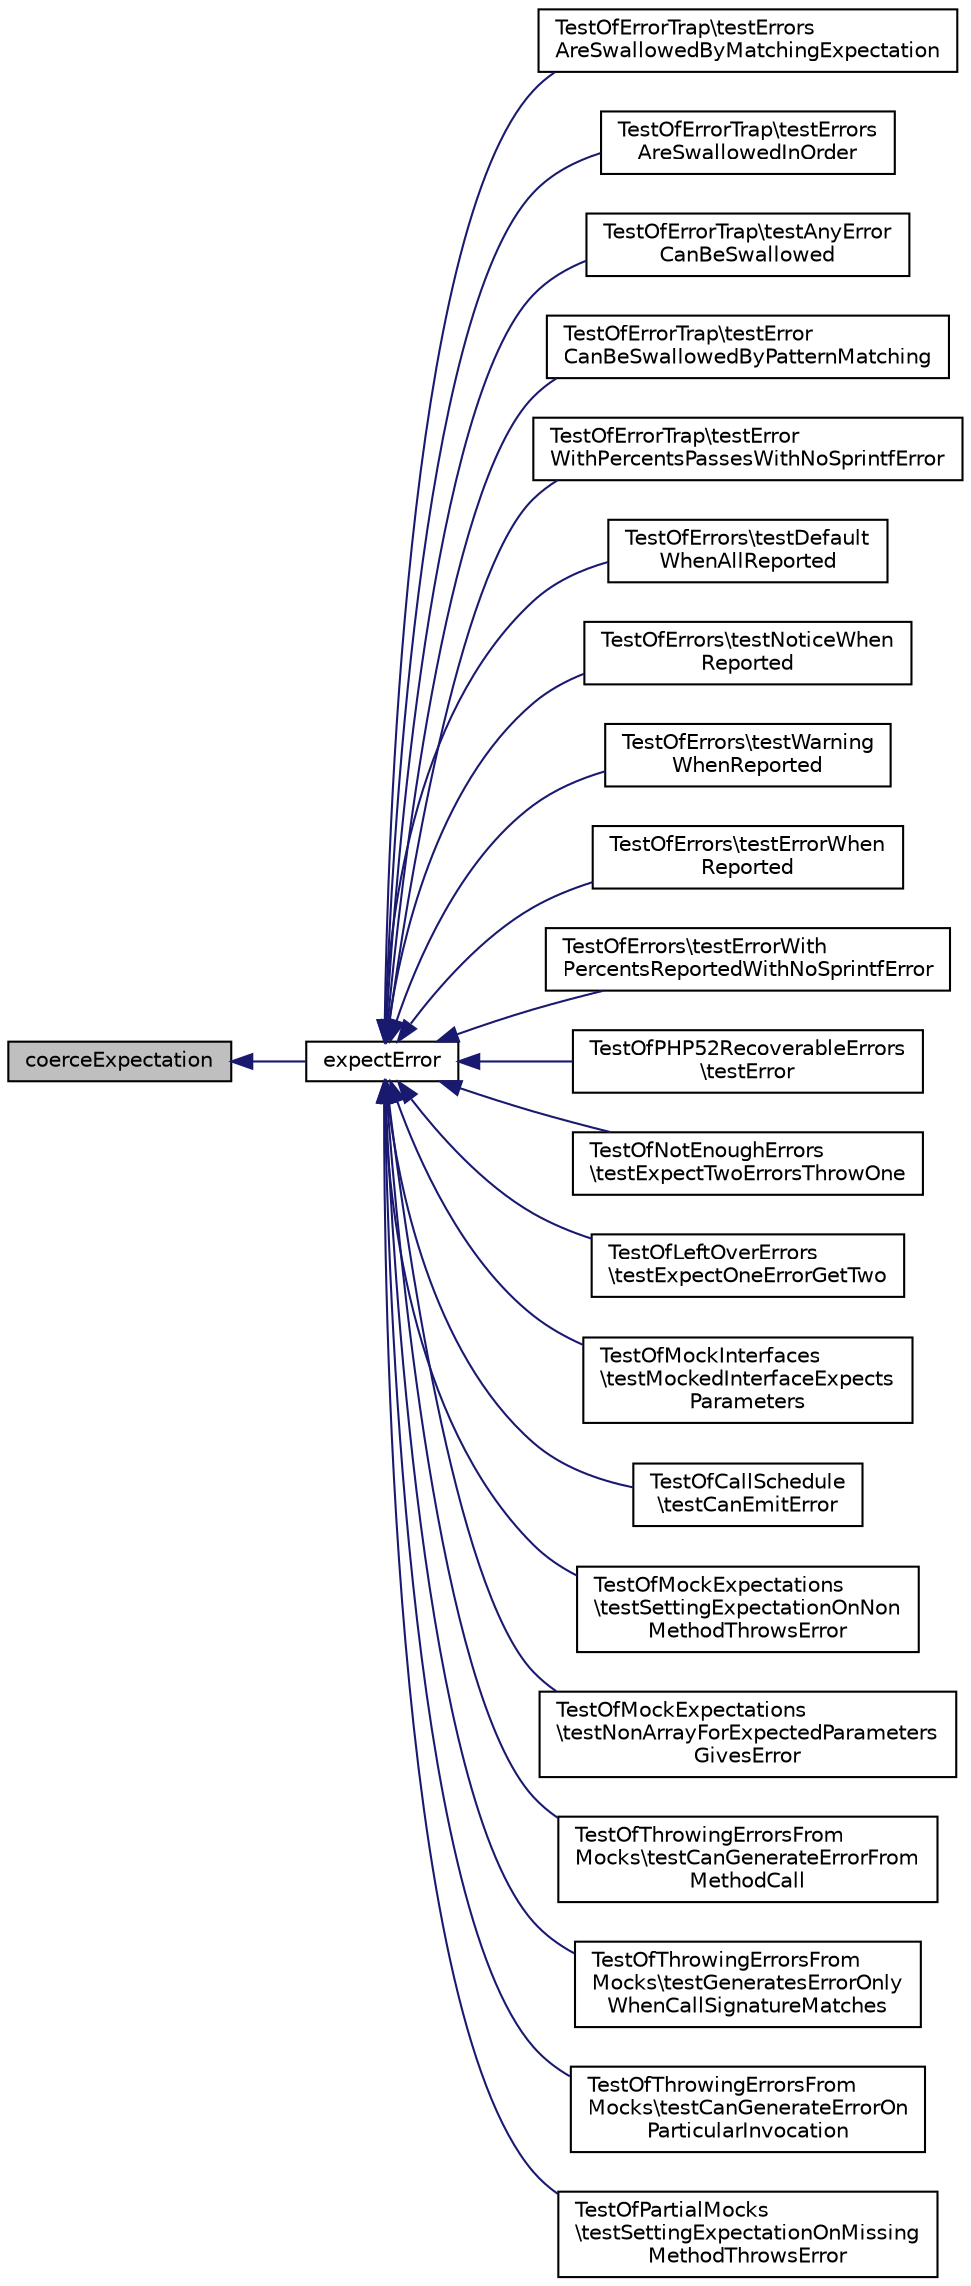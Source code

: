 digraph "coerceExpectation"
{
  edge [fontname="Helvetica",fontsize="10",labelfontname="Helvetica",labelfontsize="10"];
  node [fontname="Helvetica",fontsize="10",shape=record];
  rankdir="LR";
  Node1 [label="coerceExpectation",height=0.2,width=0.4,color="black", fillcolor="grey75", style="filled" fontcolor="black"];
  Node1 -> Node2 [dir="back",color="midnightblue",fontsize="10",style="solid",fontname="Helvetica"];
  Node2 [label="expectError",height=0.2,width=0.4,color="black", fillcolor="white", style="filled",URL="$class_unit_test_case.html#abc3681aefc80ab27077fd5f7079fd23e"];
  Node2 -> Node3 [dir="back",color="midnightblue",fontsize="10",style="solid",fontname="Helvetica"];
  Node3 [label="TestOfErrorTrap\\testErrors\lAreSwallowedByMatchingExpectation",height=0.2,width=0.4,color="black", fillcolor="white", style="filled",URL="$class_test_of_error_trap.html#a4ca2eb29dc942e377aaa72c8719b5ffd"];
  Node2 -> Node4 [dir="back",color="midnightblue",fontsize="10",style="solid",fontname="Helvetica"];
  Node4 [label="TestOfErrorTrap\\testErrors\lAreSwallowedInOrder",height=0.2,width=0.4,color="black", fillcolor="white", style="filled",URL="$class_test_of_error_trap.html#ab4ffa0f5777a2d4161aad8f9294ef876"];
  Node2 -> Node5 [dir="back",color="midnightblue",fontsize="10",style="solid",fontname="Helvetica"];
  Node5 [label="TestOfErrorTrap\\testAnyError\lCanBeSwallowed",height=0.2,width=0.4,color="black", fillcolor="white", style="filled",URL="$class_test_of_error_trap.html#a0ddbaff080c078fcc0f6cb1eaf5fbb3d"];
  Node2 -> Node6 [dir="back",color="midnightblue",fontsize="10",style="solid",fontname="Helvetica"];
  Node6 [label="TestOfErrorTrap\\testError\lCanBeSwallowedByPatternMatching",height=0.2,width=0.4,color="black", fillcolor="white", style="filled",URL="$class_test_of_error_trap.html#a84c1241d5353d8deca30c0644fda4ef4"];
  Node2 -> Node7 [dir="back",color="midnightblue",fontsize="10",style="solid",fontname="Helvetica"];
  Node7 [label="TestOfErrorTrap\\testError\lWithPercentsPassesWithNoSprintfError",height=0.2,width=0.4,color="black", fillcolor="white", style="filled",URL="$class_test_of_error_trap.html#aea9c4c58816316c87204e8311e83b11b"];
  Node2 -> Node8 [dir="back",color="midnightblue",fontsize="10",style="solid",fontname="Helvetica"];
  Node8 [label="TestOfErrors\\testDefault\lWhenAllReported",height=0.2,width=0.4,color="black", fillcolor="white", style="filled",URL="$class_test_of_errors.html#a1226bba5457655cf5ef681eeaf0e827f"];
  Node2 -> Node9 [dir="back",color="midnightblue",fontsize="10",style="solid",fontname="Helvetica"];
  Node9 [label="TestOfErrors\\testNoticeWhen\lReported",height=0.2,width=0.4,color="black", fillcolor="white", style="filled",URL="$class_test_of_errors.html#ae33aed78c2a42d3ff332f83d99152cad"];
  Node2 -> Node10 [dir="back",color="midnightblue",fontsize="10",style="solid",fontname="Helvetica"];
  Node10 [label="TestOfErrors\\testWarning\lWhenReported",height=0.2,width=0.4,color="black", fillcolor="white", style="filled",URL="$class_test_of_errors.html#af2c5c2913de6bd6808c8c57d88eef2d5"];
  Node2 -> Node11 [dir="back",color="midnightblue",fontsize="10",style="solid",fontname="Helvetica"];
  Node11 [label="TestOfErrors\\testErrorWhen\lReported",height=0.2,width=0.4,color="black", fillcolor="white", style="filled",URL="$class_test_of_errors.html#a9e3e85dd7a0b97e43825b62f127c1d37"];
  Node2 -> Node12 [dir="back",color="midnightblue",fontsize="10",style="solid",fontname="Helvetica"];
  Node12 [label="TestOfErrors\\testErrorWith\lPercentsReportedWithNoSprintfError",height=0.2,width=0.4,color="black", fillcolor="white", style="filled",URL="$class_test_of_errors.html#a721618a1e9cbd710029b7f011cd1c3fb"];
  Node2 -> Node13 [dir="back",color="midnightblue",fontsize="10",style="solid",fontname="Helvetica"];
  Node13 [label="TestOfPHP52RecoverableErrors\l\\testError",height=0.2,width=0.4,color="black", fillcolor="white", style="filled",URL="$class_test_of_p_h_p52_recoverable_errors.html#a1376ff8646da407fae8c31d8fb67eb13"];
  Node2 -> Node14 [dir="back",color="midnightblue",fontsize="10",style="solid",fontname="Helvetica"];
  Node14 [label="TestOfNotEnoughErrors\l\\testExpectTwoErrorsThrowOne",height=0.2,width=0.4,color="black", fillcolor="white", style="filled",URL="$class_test_of_not_enough_errors.html#acfd2cda47d462439cdd065eab472a7f0"];
  Node2 -> Node15 [dir="back",color="midnightblue",fontsize="10",style="solid",fontname="Helvetica"];
  Node15 [label="TestOfLeftOverErrors\l\\testExpectOneErrorGetTwo",height=0.2,width=0.4,color="black", fillcolor="white", style="filled",URL="$class_test_of_left_over_errors.html#a021b57e8d982ef35e2a0ab81b4d1966c"];
  Node2 -> Node16 [dir="back",color="midnightblue",fontsize="10",style="solid",fontname="Helvetica"];
  Node16 [label="TestOfMockInterfaces\l\\testMockedInterfaceExpects\lParameters",height=0.2,width=0.4,color="black", fillcolor="white", style="filled",URL="$class_test_of_mock_interfaces.html#ab483b76accd78049bd0b7691c40f815c"];
  Node2 -> Node17 [dir="back",color="midnightblue",fontsize="10",style="solid",fontname="Helvetica"];
  Node17 [label="TestOfCallSchedule\l\\testCanEmitError",height=0.2,width=0.4,color="black", fillcolor="white", style="filled",URL="$class_test_of_call_schedule.html#ae6fcd1124cf59eb4f97530f2bf73a04c"];
  Node2 -> Node18 [dir="back",color="midnightblue",fontsize="10",style="solid",fontname="Helvetica"];
  Node18 [label="TestOfMockExpectations\l\\testSettingExpectationOnNon\lMethodThrowsError",height=0.2,width=0.4,color="black", fillcolor="white", style="filled",URL="$class_test_of_mock_expectations.html#adc637e74fe14d6dd04ed7edba00b5744"];
  Node2 -> Node19 [dir="back",color="midnightblue",fontsize="10",style="solid",fontname="Helvetica"];
  Node19 [label="TestOfMockExpectations\l\\testNonArrayForExpectedParameters\lGivesError",height=0.2,width=0.4,color="black", fillcolor="white", style="filled",URL="$class_test_of_mock_expectations.html#a39b298a1e6580b29330ed6a15f1c0be7"];
  Node2 -> Node20 [dir="back",color="midnightblue",fontsize="10",style="solid",fontname="Helvetica"];
  Node20 [label="TestOfThrowingErrorsFrom\lMocks\\testCanGenerateErrorFrom\lMethodCall",height=0.2,width=0.4,color="black", fillcolor="white", style="filled",URL="$class_test_of_throwing_errors_from_mocks.html#a5b2f20a131831c7ae25b9bb5902fc664"];
  Node2 -> Node21 [dir="back",color="midnightblue",fontsize="10",style="solid",fontname="Helvetica"];
  Node21 [label="TestOfThrowingErrorsFrom\lMocks\\testGeneratesErrorOnly\lWhenCallSignatureMatches",height=0.2,width=0.4,color="black", fillcolor="white", style="filled",URL="$class_test_of_throwing_errors_from_mocks.html#a9ff26b7f0c92cfd9a805c6b7ed0a7d65"];
  Node2 -> Node22 [dir="back",color="midnightblue",fontsize="10",style="solid",fontname="Helvetica"];
  Node22 [label="TestOfThrowingErrorsFrom\lMocks\\testCanGenerateErrorOn\lParticularInvocation",height=0.2,width=0.4,color="black", fillcolor="white", style="filled",URL="$class_test_of_throwing_errors_from_mocks.html#ae6a7c5d5a00802c81f2119a60921ae01"];
  Node2 -> Node23 [dir="back",color="midnightblue",fontsize="10",style="solid",fontname="Helvetica"];
  Node23 [label="TestOfPartialMocks\l\\testSettingExpectationOnMissing\lMethodThrowsError",height=0.2,width=0.4,color="black", fillcolor="white", style="filled",URL="$class_test_of_partial_mocks.html#a5c867b398ee17049a2321314385fb814"];
}
